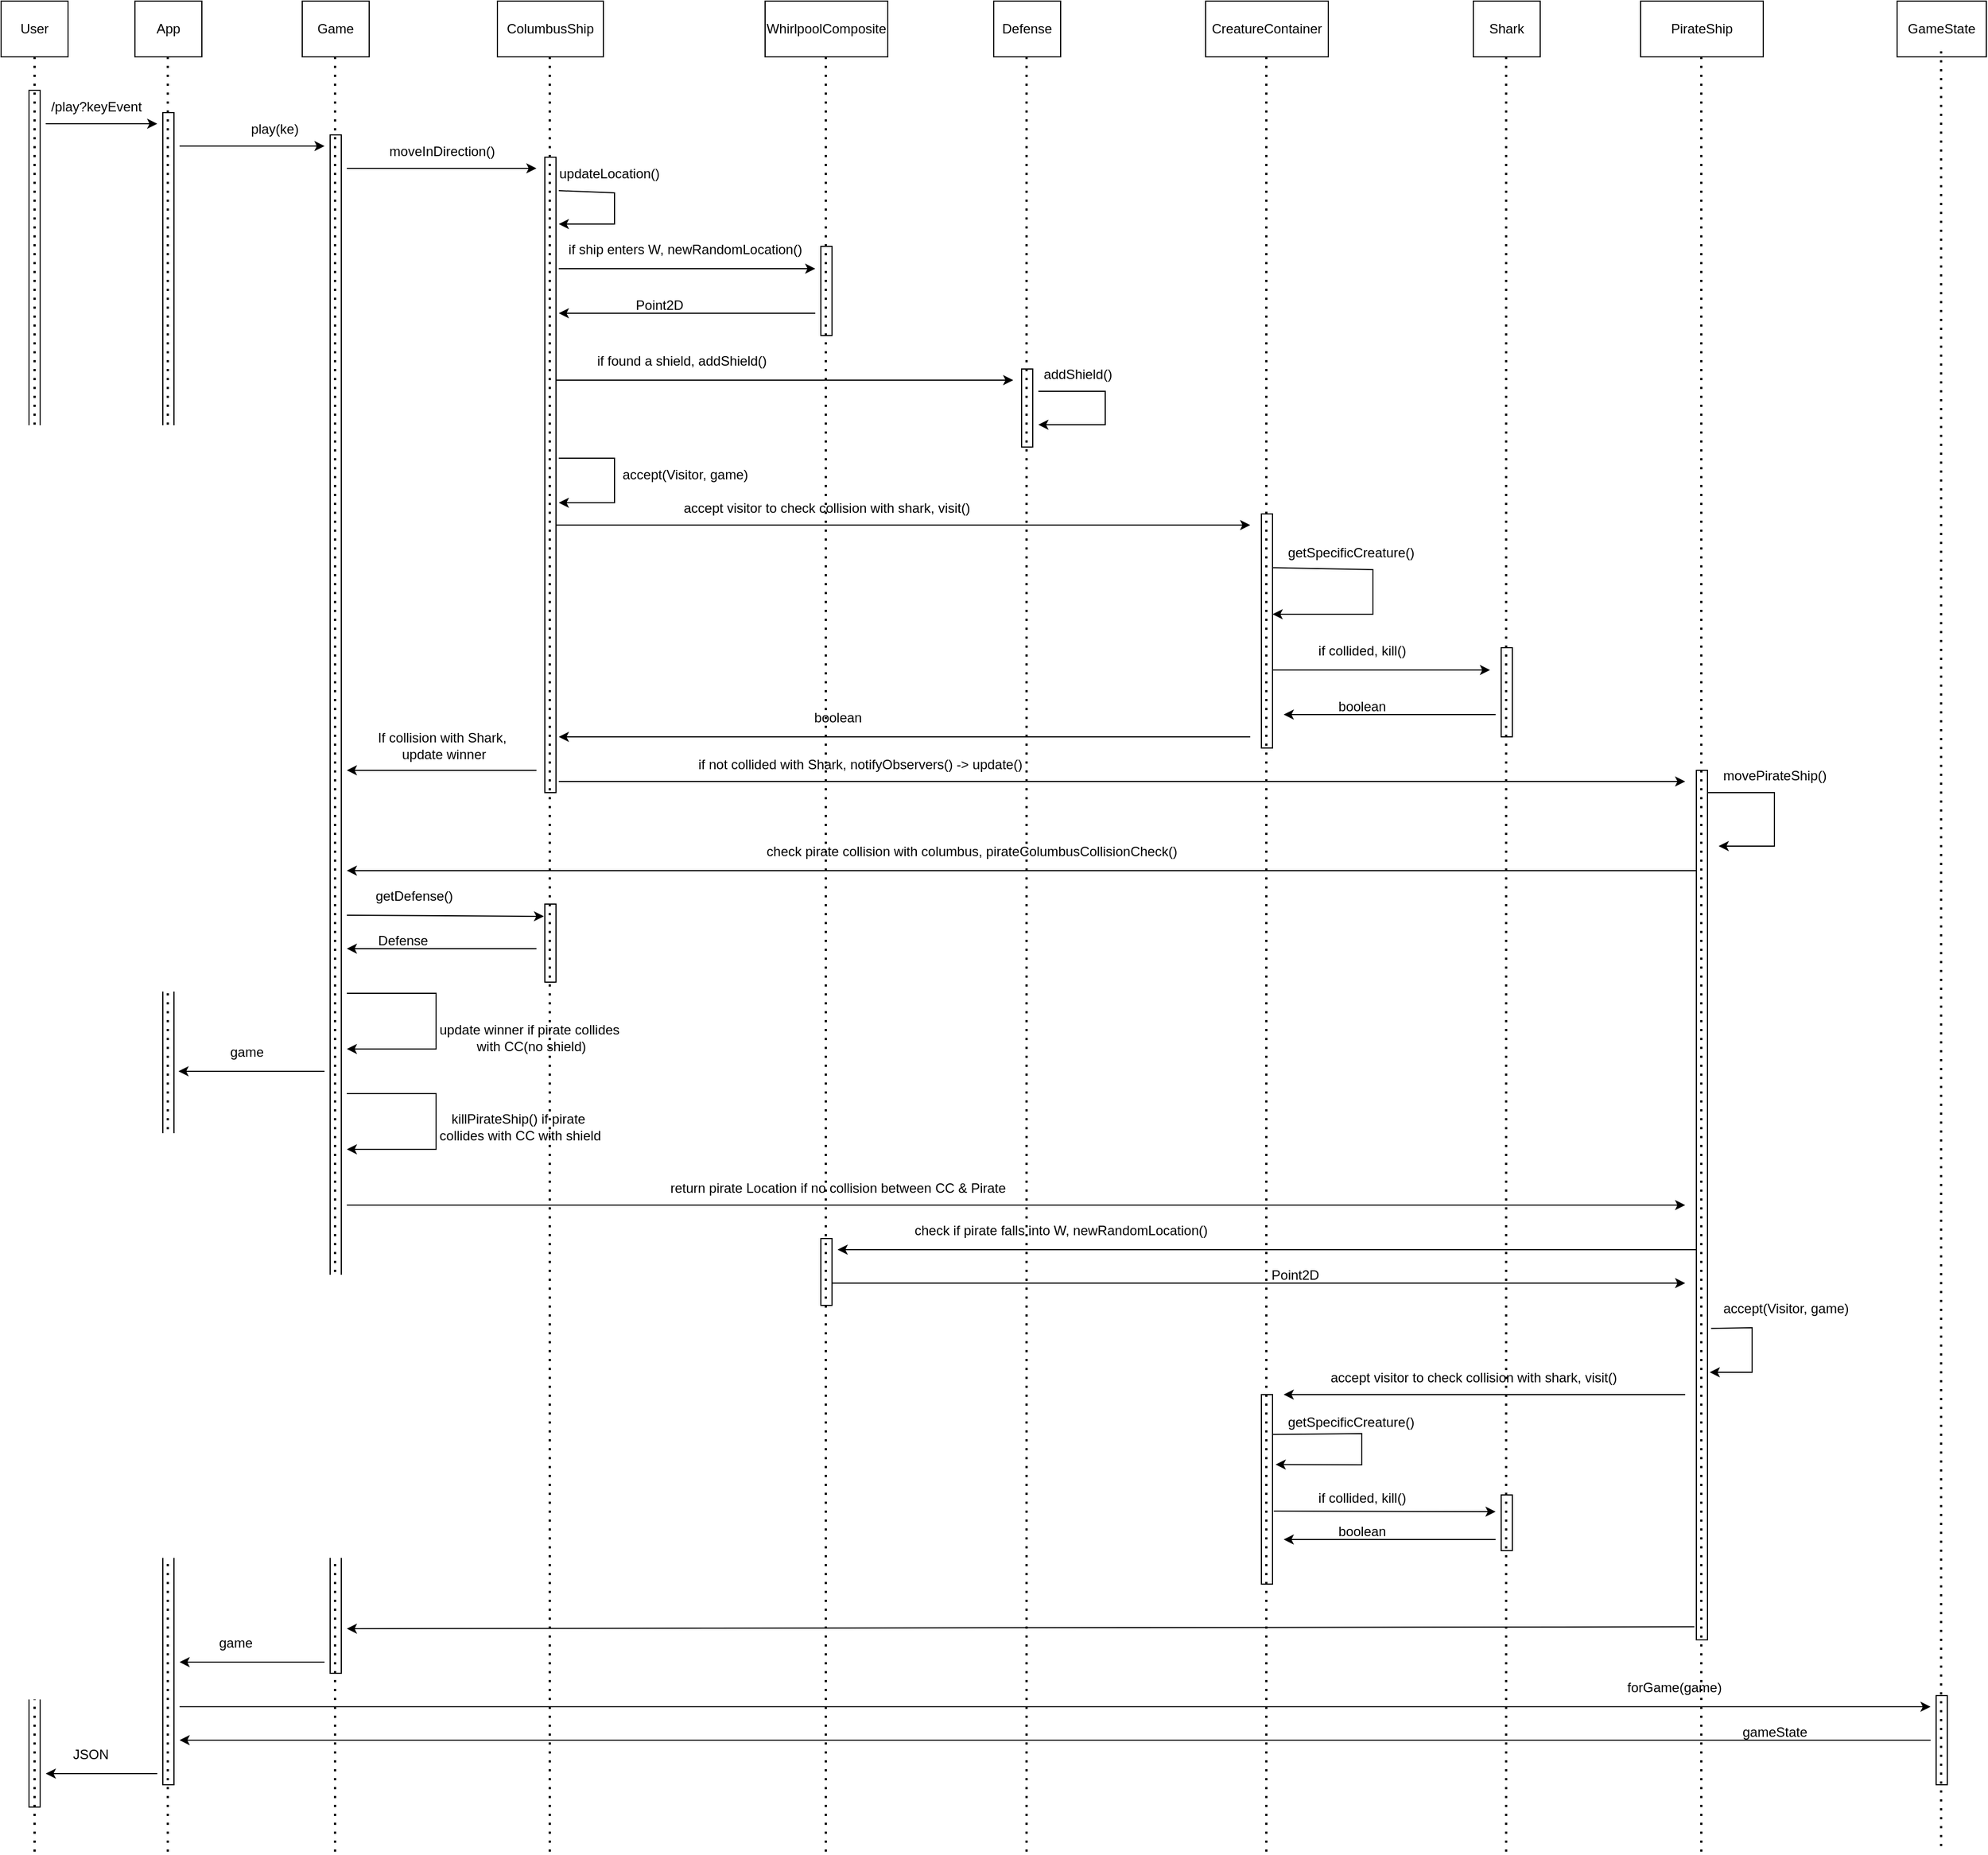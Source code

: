 <mxfile version="26.2.15">
  <diagram name="Page-1" id="EFFMf7o6BYHwNJs1m0tW">
    <mxGraphModel dx="1713" dy="1178" grid="1" gridSize="10" guides="1" tooltips="1" connect="1" arrows="1" fold="1" page="1" pageScale="1" pageWidth="850" pageHeight="1100" math="0" shadow="0">
      <root>
        <mxCell id="0" />
        <mxCell id="1" parent="0" />
        <mxCell id="rdj0ItbVaOH1j8f1-xAn-1" value="User" style="rounded=0;whiteSpace=wrap;html=1;" parent="1" vertex="1">
          <mxGeometry x="10" y="50" width="60" height="50" as="geometry" />
        </mxCell>
        <mxCell id="rdj0ItbVaOH1j8f1-xAn-6" value="Defense" style="rounded=0;whiteSpace=wrap;html=1;" parent="1" vertex="1">
          <mxGeometry x="900" y="50" width="60" height="50" as="geometry" />
        </mxCell>
        <mxCell id="rdj0ItbVaOH1j8f1-xAn-7" value="Game" style="rounded=0;whiteSpace=wrap;html=1;" parent="1" vertex="1">
          <mxGeometry x="280" y="50" width="60" height="50" as="geometry" />
        </mxCell>
        <mxCell id="rdj0ItbVaOH1j8f1-xAn-8" value="ColumbusShip" style="rounded=0;whiteSpace=wrap;html=1;" parent="1" vertex="1">
          <mxGeometry x="455" y="50" width="95" height="50" as="geometry" />
        </mxCell>
        <mxCell id="rdj0ItbVaOH1j8f1-xAn-9" value="App" style="rounded=0;whiteSpace=wrap;html=1;" parent="1" vertex="1">
          <mxGeometry x="130" y="50" width="60" height="50" as="geometry" />
        </mxCell>
        <mxCell id="rdj0ItbVaOH1j8f1-xAn-12" value="" style="rounded=0;whiteSpace=wrap;html=1;" parent="1" vertex="1">
          <mxGeometry x="35" y="130" width="10" height="1540" as="geometry" />
        </mxCell>
        <mxCell id="rdj0ItbVaOH1j8f1-xAn-13" value="" style="rounded=0;whiteSpace=wrap;html=1;" parent="1" vertex="1">
          <mxGeometry x="155" y="150" width="10" height="1500" as="geometry" />
        </mxCell>
        <mxCell id="rdj0ItbVaOH1j8f1-xAn-14" value="" style="endArrow=classic;html=1;rounded=0;" parent="1" edge="1">
          <mxGeometry width="50" height="50" relative="1" as="geometry">
            <mxPoint x="50" y="160" as="sourcePoint" />
            <mxPoint x="150" y="160" as="targetPoint" />
          </mxGeometry>
        </mxCell>
        <mxCell id="rdj0ItbVaOH1j8f1-xAn-15" value="/play?keyEvent" style="text;html=1;align=center;verticalAlign=middle;resizable=0;points=[];autosize=1;strokeColor=none;fillColor=none;" parent="1" vertex="1">
          <mxGeometry x="45" y="130" width="100" height="30" as="geometry" />
        </mxCell>
        <mxCell id="rdj0ItbVaOH1j8f1-xAn-16" value="" style="rounded=0;whiteSpace=wrap;html=1;" parent="1" vertex="1">
          <mxGeometry x="305" y="170" width="10" height="1380" as="geometry" />
        </mxCell>
        <mxCell id="rdj0ItbVaOH1j8f1-xAn-17" value="" style="endArrow=classic;html=1;rounded=0;" parent="1" edge="1">
          <mxGeometry width="50" height="50" relative="1" as="geometry">
            <mxPoint x="170" y="180" as="sourcePoint" />
            <mxPoint x="300" y="180" as="targetPoint" />
          </mxGeometry>
        </mxCell>
        <mxCell id="rdj0ItbVaOH1j8f1-xAn-18" value="play(ke)" style="text;html=1;align=center;verticalAlign=middle;resizable=0;points=[];autosize=1;strokeColor=none;fillColor=none;" parent="1" vertex="1">
          <mxGeometry x="220" y="150" width="70" height="30" as="geometry" />
        </mxCell>
        <mxCell id="rdj0ItbVaOH1j8f1-xAn-19" value="" style="rounded=0;whiteSpace=wrap;html=1;" parent="1" vertex="1">
          <mxGeometry x="497.5" y="190" width="10" height="570" as="geometry" />
        </mxCell>
        <mxCell id="rdj0ItbVaOH1j8f1-xAn-20" value="" style="endArrow=classic;html=1;rounded=0;" parent="1" edge="1">
          <mxGeometry width="50" height="50" relative="1" as="geometry">
            <mxPoint x="320" y="200" as="sourcePoint" />
            <mxPoint x="490" y="200" as="targetPoint" />
          </mxGeometry>
        </mxCell>
        <mxCell id="rdj0ItbVaOH1j8f1-xAn-21" value="moveInDirection()" style="text;html=1;align=center;verticalAlign=middle;resizable=0;points=[];autosize=1;strokeColor=none;fillColor=none;" parent="1" vertex="1">
          <mxGeometry x="345" y="170" width="120" height="30" as="geometry" />
        </mxCell>
        <mxCell id="rdj0ItbVaOH1j8f1-xAn-22" value="" style="endArrow=classic;html=1;rounded=0;exitX=0.091;exitY=1;exitDx=0;exitDy=0;exitPerimeter=0;" parent="1" source="rdj0ItbVaOH1j8f1-xAn-23" edge="1">
          <mxGeometry width="50" height="50" relative="1" as="geometry">
            <mxPoint x="330" y="210" as="sourcePoint" />
            <mxPoint x="510" y="250" as="targetPoint" />
            <Array as="points">
              <mxPoint x="560" y="222" />
              <mxPoint x="560" y="250" />
            </Array>
          </mxGeometry>
        </mxCell>
        <mxCell id="rdj0ItbVaOH1j8f1-xAn-23" value="updateLocation()" style="text;html=1;align=center;verticalAlign=middle;resizable=0;points=[];autosize=1;strokeColor=none;fillColor=none;" parent="1" vertex="1">
          <mxGeometry x="500" y="190" width="110" height="30" as="geometry" />
        </mxCell>
        <mxCell id="rdj0ItbVaOH1j8f1-xAn-24" value="WhirlpoolComposite" style="rounded=0;whiteSpace=wrap;html=1;" parent="1" vertex="1">
          <mxGeometry x="695" y="50" width="110" height="50" as="geometry" />
        </mxCell>
        <mxCell id="rdj0ItbVaOH1j8f1-xAn-25" value="" style="rounded=0;whiteSpace=wrap;html=1;" parent="1" vertex="1">
          <mxGeometry x="745" y="270" width="10" height="80" as="geometry" />
        </mxCell>
        <mxCell id="rdj0ItbVaOH1j8f1-xAn-26" value="" style="endArrow=classic;html=1;rounded=0;" parent="1" edge="1">
          <mxGeometry width="50" height="50" relative="1" as="geometry">
            <mxPoint x="510" y="290" as="sourcePoint" />
            <mxPoint x="740" y="290" as="targetPoint" />
          </mxGeometry>
        </mxCell>
        <mxCell id="rdj0ItbVaOH1j8f1-xAn-27" value="if ship enters W, newRandomLocation()" style="text;html=1;align=center;verticalAlign=middle;resizable=0;points=[];autosize=1;strokeColor=none;fillColor=none;" parent="1" vertex="1">
          <mxGeometry x="507.5" y="258" width="230" height="30" as="geometry" />
        </mxCell>
        <mxCell id="rdj0ItbVaOH1j8f1-xAn-28" value="" style="endArrow=classic;html=1;rounded=0;" parent="1" edge="1">
          <mxGeometry width="50" height="50" relative="1" as="geometry">
            <mxPoint x="740" y="330" as="sourcePoint" />
            <mxPoint x="510" y="330" as="targetPoint" />
          </mxGeometry>
        </mxCell>
        <mxCell id="rdj0ItbVaOH1j8f1-xAn-29" value="Point2D" style="text;html=1;align=center;verticalAlign=middle;resizable=0;points=[];autosize=1;strokeColor=none;fillColor=none;" parent="1" vertex="1">
          <mxGeometry x="565" y="308" width="70" height="30" as="geometry" />
        </mxCell>
        <mxCell id="rdj0ItbVaOH1j8f1-xAn-30" value="" style="rounded=0;whiteSpace=wrap;html=1;" parent="1" vertex="1">
          <mxGeometry x="925" y="380" width="10" height="70" as="geometry" />
        </mxCell>
        <mxCell id="rdj0ItbVaOH1j8f1-xAn-31" value="" style="endArrow=classic;html=1;rounded=0;" parent="1" edge="1">
          <mxGeometry width="50" height="50" relative="1" as="geometry">
            <mxPoint x="507.5" y="390" as="sourcePoint" />
            <mxPoint x="917.5" y="390" as="targetPoint" />
          </mxGeometry>
        </mxCell>
        <mxCell id="rdj0ItbVaOH1j8f1-xAn-32" value="if found a shield, addShield()" style="text;html=1;align=center;verticalAlign=middle;resizable=0;points=[];autosize=1;strokeColor=none;fillColor=none;" parent="1" vertex="1">
          <mxGeometry x="530" y="358" width="180" height="30" as="geometry" />
        </mxCell>
        <mxCell id="rdj0ItbVaOH1j8f1-xAn-34" value="" style="endArrow=classic;html=1;rounded=0;" parent="1" edge="1">
          <mxGeometry width="50" height="50" relative="1" as="geometry">
            <mxPoint x="940" y="400" as="sourcePoint" />
            <mxPoint x="940" y="430" as="targetPoint" />
            <Array as="points">
              <mxPoint x="1000" y="400" />
              <mxPoint x="1000" y="430" />
            </Array>
          </mxGeometry>
        </mxCell>
        <mxCell id="rdj0ItbVaOH1j8f1-xAn-35" value="addShield()" style="text;html=1;align=center;verticalAlign=middle;resizable=0;points=[];autosize=1;strokeColor=none;fillColor=none;" parent="1" vertex="1">
          <mxGeometry x="935" y="370" width="80" height="30" as="geometry" />
        </mxCell>
        <mxCell id="rdj0ItbVaOH1j8f1-xAn-36" value="" style="endArrow=classic;html=1;rounded=0;exitX=-0.009;exitY=0.94;exitDx=0;exitDy=0;exitPerimeter=0;" parent="1" source="rdj0ItbVaOH1j8f1-xAn-44" edge="1">
          <mxGeometry width="50" height="50" relative="1" as="geometry">
            <mxPoint x="1160" y="560" as="sourcePoint" />
            <mxPoint x="1150" y="600" as="targetPoint" />
            <Array as="points">
              <mxPoint x="1240" y="560" />
              <mxPoint x="1240" y="600" />
            </Array>
          </mxGeometry>
        </mxCell>
        <mxCell id="rdj0ItbVaOH1j8f1-xAn-37" value="CreatureContainer" style="rounded=0;whiteSpace=wrap;html=1;" parent="1" vertex="1">
          <mxGeometry x="1090" y="50" width="110" height="50" as="geometry" />
        </mxCell>
        <mxCell id="rdj0ItbVaOH1j8f1-xAn-38" value="" style="rounded=0;whiteSpace=wrap;html=1;" parent="1" vertex="1">
          <mxGeometry x="1140" y="510" width="10" height="210" as="geometry" />
        </mxCell>
        <mxCell id="rdj0ItbVaOH1j8f1-xAn-39" value="" style="endArrow=classic;html=1;rounded=0;" parent="1" edge="1">
          <mxGeometry width="50" height="50" relative="1" as="geometry">
            <mxPoint x="507.5" y="520" as="sourcePoint" />
            <mxPoint x="1130" y="520" as="targetPoint" />
          </mxGeometry>
        </mxCell>
        <mxCell id="rdj0ItbVaOH1j8f1-xAn-40" value="accept visitor to check collision with shark, visit()" style="text;html=1;align=center;verticalAlign=middle;resizable=0;points=[];autosize=1;strokeColor=none;fillColor=none;" parent="1" vertex="1">
          <mxGeometry x="610" y="490" width="280" height="30" as="geometry" />
        </mxCell>
        <mxCell id="rdj0ItbVaOH1j8f1-xAn-41" value="" style="endArrow=classic;html=1;rounded=0;" parent="1" edge="1">
          <mxGeometry width="50" height="50" relative="1" as="geometry">
            <mxPoint x="510" y="460" as="sourcePoint" />
            <mxPoint x="510" y="500" as="targetPoint" />
            <Array as="points">
              <mxPoint x="560" y="460" />
              <mxPoint x="560" y="500" />
            </Array>
          </mxGeometry>
        </mxCell>
        <mxCell id="rdj0ItbVaOH1j8f1-xAn-42" value="accept(Visitor, game)" style="text;html=1;align=center;verticalAlign=middle;resizable=0;points=[];autosize=1;strokeColor=none;fillColor=none;" parent="1" vertex="1">
          <mxGeometry x="552.5" y="460" width="140" height="30" as="geometry" />
        </mxCell>
        <mxCell id="rdj0ItbVaOH1j8f1-xAn-44" value="getSpecificCreature()" style="text;html=1;align=center;verticalAlign=middle;resizable=0;points=[];autosize=1;strokeColor=none;fillColor=none;" parent="1" vertex="1">
          <mxGeometry x="1150" y="530" width="140" height="30" as="geometry" />
        </mxCell>
        <mxCell id="rdj0ItbVaOH1j8f1-xAn-45" value="Shark" style="rounded=0;whiteSpace=wrap;html=1;" parent="1" vertex="1">
          <mxGeometry x="1330" y="50" width="60" height="50" as="geometry" />
        </mxCell>
        <mxCell id="rdj0ItbVaOH1j8f1-xAn-46" value="" style="rounded=0;whiteSpace=wrap;html=1;" parent="1" vertex="1">
          <mxGeometry x="1355" y="630" width="10" height="80" as="geometry" />
        </mxCell>
        <mxCell id="rdj0ItbVaOH1j8f1-xAn-47" value="" style="endArrow=classic;html=1;rounded=0;" parent="1" edge="1">
          <mxGeometry width="50" height="50" relative="1" as="geometry">
            <mxPoint x="1150" y="650" as="sourcePoint" />
            <mxPoint x="1345" y="650" as="targetPoint" />
          </mxGeometry>
        </mxCell>
        <mxCell id="rdj0ItbVaOH1j8f1-xAn-48" value="if collided, kill()" style="text;html=1;align=center;verticalAlign=middle;resizable=0;points=[];autosize=1;strokeColor=none;fillColor=none;" parent="1" vertex="1">
          <mxGeometry x="1180" y="618" width="100" height="30" as="geometry" />
        </mxCell>
        <mxCell id="rdj0ItbVaOH1j8f1-xAn-49" value="" style="endArrow=classic;html=1;rounded=0;" parent="1" edge="1">
          <mxGeometry width="50" height="50" relative="1" as="geometry">
            <mxPoint x="1350" y="690" as="sourcePoint" />
            <mxPoint x="1160" y="690" as="targetPoint" />
          </mxGeometry>
        </mxCell>
        <mxCell id="rdj0ItbVaOH1j8f1-xAn-50" value="boolean" style="text;html=1;align=center;verticalAlign=middle;resizable=0;points=[];autosize=1;strokeColor=none;fillColor=none;" parent="1" vertex="1">
          <mxGeometry x="1195" y="668" width="70" height="30" as="geometry" />
        </mxCell>
        <mxCell id="rdj0ItbVaOH1j8f1-xAn-51" value="" style="endArrow=classic;html=1;rounded=0;" parent="1" edge="1">
          <mxGeometry width="50" height="50" relative="1" as="geometry">
            <mxPoint x="1130" y="710" as="sourcePoint" />
            <mxPoint x="510" y="710" as="targetPoint" />
          </mxGeometry>
        </mxCell>
        <mxCell id="rdj0ItbVaOH1j8f1-xAn-52" value="boolean" style="text;html=1;align=center;verticalAlign=middle;resizable=0;points=[];autosize=1;strokeColor=none;fillColor=none;" parent="1" vertex="1">
          <mxGeometry x="725" y="678" width="70" height="30" as="geometry" />
        </mxCell>
        <mxCell id="rdj0ItbVaOH1j8f1-xAn-53" value="" style="endArrow=classic;html=1;rounded=0;" parent="1" edge="1">
          <mxGeometry width="50" height="50" relative="1" as="geometry">
            <mxPoint x="490" y="740" as="sourcePoint" />
            <mxPoint x="320" y="740" as="targetPoint" />
          </mxGeometry>
        </mxCell>
        <mxCell id="rdj0ItbVaOH1j8f1-xAn-54" value="If collision with Shark,&lt;div&gt;&amp;nbsp;update winner&lt;/div&gt;" style="text;html=1;align=center;verticalAlign=middle;resizable=0;points=[];autosize=1;strokeColor=none;fillColor=none;" parent="1" vertex="1">
          <mxGeometry x="335" y="698" width="140" height="40" as="geometry" />
        </mxCell>
        <mxCell id="rdj0ItbVaOH1j8f1-xAn-55" value="PirateShip" style="rounded=0;whiteSpace=wrap;html=1;" parent="1" vertex="1">
          <mxGeometry x="1480" y="50" width="110" height="50" as="geometry" />
        </mxCell>
        <mxCell id="rdj0ItbVaOH1j8f1-xAn-56" value="" style="rounded=0;whiteSpace=wrap;html=1;" parent="1" vertex="1">
          <mxGeometry x="1530" y="740" width="10" height="780" as="geometry" />
        </mxCell>
        <mxCell id="rdj0ItbVaOH1j8f1-xAn-57" value="" style="endArrow=classic;html=1;rounded=0;" parent="1" edge="1">
          <mxGeometry width="50" height="50" relative="1" as="geometry">
            <mxPoint x="510" y="750" as="sourcePoint" />
            <mxPoint x="1520" y="750" as="targetPoint" />
          </mxGeometry>
        </mxCell>
        <mxCell id="rdj0ItbVaOH1j8f1-xAn-58" value="if not collided with Shark, notifyObservers() -&amp;gt; update()" style="text;html=1;align=center;verticalAlign=middle;resizable=0;points=[];autosize=1;strokeColor=none;fillColor=none;" parent="1" vertex="1">
          <mxGeometry x="625" y="720" width="310" height="30" as="geometry" />
        </mxCell>
        <mxCell id="rdj0ItbVaOH1j8f1-xAn-59" value="" style="endArrow=classic;html=1;rounded=0;" parent="1" edge="1">
          <mxGeometry width="50" height="50" relative="1" as="geometry">
            <mxPoint x="1540" y="760" as="sourcePoint" />
            <mxPoint x="1550" y="808" as="targetPoint" />
            <Array as="points">
              <mxPoint x="1600" y="760" />
              <mxPoint x="1600" y="808" />
            </Array>
          </mxGeometry>
        </mxCell>
        <mxCell id="rdj0ItbVaOH1j8f1-xAn-60" value="movePirateShip()" style="text;html=1;align=center;verticalAlign=middle;resizable=0;points=[];autosize=1;strokeColor=none;fillColor=none;" parent="1" vertex="1">
          <mxGeometry x="1540" y="730" width="120" height="30" as="geometry" />
        </mxCell>
        <mxCell id="rdj0ItbVaOH1j8f1-xAn-61" value="" style="endArrow=classic;html=1;rounded=0;" parent="1" edge="1">
          <mxGeometry width="50" height="50" relative="1" as="geometry">
            <mxPoint x="1530" y="830" as="sourcePoint" />
            <mxPoint x="320" y="830" as="targetPoint" />
          </mxGeometry>
        </mxCell>
        <mxCell id="rdj0ItbVaOH1j8f1-xAn-62" value="check pirate collision with columbus, pirateColumbusCollisionCheck()" style="text;html=1;align=center;verticalAlign=middle;resizable=0;points=[];autosize=1;strokeColor=none;fillColor=none;" parent="1" vertex="1">
          <mxGeometry x="685" y="798" width="390" height="30" as="geometry" />
        </mxCell>
        <mxCell id="rdj0ItbVaOH1j8f1-xAn-63" value="" style="rounded=0;whiteSpace=wrap;html=1;" parent="1" vertex="1">
          <mxGeometry x="497.5" y="860" width="10" height="70" as="geometry" />
        </mxCell>
        <mxCell id="rdj0ItbVaOH1j8f1-xAn-64" value="" style="endArrow=classic;html=1;rounded=0;entryX=-0.07;entryY=0.157;entryDx=0;entryDy=0;entryPerimeter=0;" parent="1" target="rdj0ItbVaOH1j8f1-xAn-63" edge="1">
          <mxGeometry width="50" height="50" relative="1" as="geometry">
            <mxPoint x="320" y="870" as="sourcePoint" />
            <mxPoint x="370" y="860" as="targetPoint" />
          </mxGeometry>
        </mxCell>
        <mxCell id="rdj0ItbVaOH1j8f1-xAn-65" value="getDefense()" style="text;html=1;align=center;verticalAlign=middle;resizable=0;points=[];autosize=1;strokeColor=none;fillColor=none;" parent="1" vertex="1">
          <mxGeometry x="335" y="838" width="90" height="30" as="geometry" />
        </mxCell>
        <mxCell id="rdj0ItbVaOH1j8f1-xAn-66" value="" style="endArrow=classic;html=1;rounded=0;" parent="1" edge="1">
          <mxGeometry width="50" height="50" relative="1" as="geometry">
            <mxPoint x="490" y="900" as="sourcePoint" />
            <mxPoint x="320" y="900" as="targetPoint" />
          </mxGeometry>
        </mxCell>
        <mxCell id="rdj0ItbVaOH1j8f1-xAn-67" value="Defense" style="text;html=1;align=center;verticalAlign=middle;resizable=0;points=[];autosize=1;strokeColor=none;fillColor=none;" parent="1" vertex="1">
          <mxGeometry x="335" y="878" width="70" height="30" as="geometry" />
        </mxCell>
        <mxCell id="rdj0ItbVaOH1j8f1-xAn-68" value="" style="endArrow=classic;html=1;rounded=0;" parent="1" edge="1">
          <mxGeometry width="50" height="50" relative="1" as="geometry">
            <mxPoint x="320" y="940" as="sourcePoint" />
            <mxPoint x="320" y="990" as="targetPoint" />
            <Array as="points">
              <mxPoint x="400" y="940" />
              <mxPoint x="400" y="990" />
            </Array>
          </mxGeometry>
        </mxCell>
        <mxCell id="rdj0ItbVaOH1j8f1-xAn-69" value="update winner if pirate collides&amp;nbsp;&lt;div&gt;with CC(no shield)&lt;/div&gt;" style="text;html=1;align=center;verticalAlign=middle;resizable=0;points=[];autosize=1;strokeColor=none;fillColor=none;" parent="1" vertex="1">
          <mxGeometry x="390" y="960" width="190" height="40" as="geometry" />
        </mxCell>
        <mxCell id="rdj0ItbVaOH1j8f1-xAn-70" value="" style="endArrow=classic;html=1;rounded=0;" parent="1" edge="1">
          <mxGeometry width="50" height="50" relative="1" as="geometry">
            <mxPoint x="320" y="1030" as="sourcePoint" />
            <mxPoint x="320" y="1080" as="targetPoint" />
            <Array as="points">
              <mxPoint x="400" y="1030" />
              <mxPoint x="400" y="1080" />
            </Array>
          </mxGeometry>
        </mxCell>
        <mxCell id="rdj0ItbVaOH1j8f1-xAn-71" value="killPirateShip() if pirate&amp;nbsp;&lt;div&gt;collides with CC with shield&lt;/div&gt;" style="text;html=1;align=center;verticalAlign=middle;resizable=0;points=[];autosize=1;strokeColor=none;fillColor=none;" parent="1" vertex="1">
          <mxGeometry x="390" y="1040" width="170" height="40" as="geometry" />
        </mxCell>
        <mxCell id="rdj0ItbVaOH1j8f1-xAn-72" value="" style="endArrow=classic;html=1;rounded=0;" parent="1" edge="1">
          <mxGeometry width="50" height="50" relative="1" as="geometry">
            <mxPoint x="320" y="1130" as="sourcePoint" />
            <mxPoint x="1520" y="1130" as="targetPoint" />
          </mxGeometry>
        </mxCell>
        <mxCell id="rdj0ItbVaOH1j8f1-xAn-73" value="return pirate Location if no collision between CC &amp;amp; Pirate" style="text;html=1;align=center;verticalAlign=middle;resizable=0;points=[];autosize=1;strokeColor=none;fillColor=none;" parent="1" vertex="1">
          <mxGeometry x="600" y="1100" width="320" height="30" as="geometry" />
        </mxCell>
        <mxCell id="rdj0ItbVaOH1j8f1-xAn-74" value="" style="rounded=0;whiteSpace=wrap;html=1;" parent="1" vertex="1">
          <mxGeometry x="745" y="1160" width="10" height="60" as="geometry" />
        </mxCell>
        <mxCell id="rdj0ItbVaOH1j8f1-xAn-75" value="" style="endArrow=classic;html=1;rounded=0;" parent="1" edge="1">
          <mxGeometry width="50" height="50" relative="1" as="geometry">
            <mxPoint x="1530" y="1170" as="sourcePoint" />
            <mxPoint x="760" y="1170" as="targetPoint" />
          </mxGeometry>
        </mxCell>
        <mxCell id="rdj0ItbVaOH1j8f1-xAn-76" value="check if pirate falls into W, newRandomLocation()" style="text;html=1;align=center;verticalAlign=middle;resizable=0;points=[];autosize=1;strokeColor=none;fillColor=none;" parent="1" vertex="1">
          <mxGeometry x="815" y="1138" width="290" height="30" as="geometry" />
        </mxCell>
        <mxCell id="rdj0ItbVaOH1j8f1-xAn-79" value="" style="endArrow=classic;html=1;rounded=0;" parent="1" edge="1">
          <mxGeometry width="50" height="50" relative="1" as="geometry">
            <mxPoint x="755" y="1200" as="sourcePoint" />
            <mxPoint x="1520" y="1200" as="targetPoint" />
          </mxGeometry>
        </mxCell>
        <mxCell id="rdj0ItbVaOH1j8f1-xAn-80" value="Point2D" style="text;html=1;align=center;verticalAlign=middle;resizable=0;points=[];autosize=1;strokeColor=none;fillColor=none;" parent="1" vertex="1">
          <mxGeometry x="1135" y="1178" width="70" height="30" as="geometry" />
        </mxCell>
        <mxCell id="rdj0ItbVaOH1j8f1-xAn-81" value="" style="rounded=0;whiteSpace=wrap;html=1;" parent="1" vertex="1">
          <mxGeometry x="1140" y="1300" width="10" height="170" as="geometry" />
        </mxCell>
        <mxCell id="rdj0ItbVaOH1j8f1-xAn-84" value="accept(Visitor, game)" style="text;html=1;align=center;verticalAlign=middle;resizable=0;points=[];autosize=1;strokeColor=none;fillColor=none;" parent="1" vertex="1">
          <mxGeometry x="1540" y="1208" width="140" height="30" as="geometry" />
        </mxCell>
        <mxCell id="rdj0ItbVaOH1j8f1-xAn-85" value="" style="endArrow=classic;html=1;rounded=0;exitX=0.023;exitY=1.087;exitDx=0;exitDy=0;exitPerimeter=0;" parent="1" source="rdj0ItbVaOH1j8f1-xAn-84" edge="1">
          <mxGeometry width="50" height="50" relative="1" as="geometry">
            <mxPoint x="1540" y="1280" as="sourcePoint" />
            <mxPoint x="1542" y="1280" as="targetPoint" />
            <Array as="points">
              <mxPoint x="1580" y="1240" />
              <mxPoint x="1580" y="1280" />
            </Array>
          </mxGeometry>
        </mxCell>
        <mxCell id="rdj0ItbVaOH1j8f1-xAn-86" value="" style="endArrow=classic;html=1;rounded=0;" parent="1" edge="1">
          <mxGeometry width="50" height="50" relative="1" as="geometry">
            <mxPoint x="1520" y="1300" as="sourcePoint" />
            <mxPoint x="1160" y="1300" as="targetPoint" />
          </mxGeometry>
        </mxCell>
        <mxCell id="rdj0ItbVaOH1j8f1-xAn-87" value="accept visitor to check collision with shark, visit()" style="text;html=1;align=center;verticalAlign=middle;resizable=0;points=[];autosize=1;strokeColor=none;fillColor=none;" parent="1" vertex="1">
          <mxGeometry x="1190" y="1270" width="280" height="30" as="geometry" />
        </mxCell>
        <mxCell id="rdj0ItbVaOH1j8f1-xAn-88" value="" style="endArrow=classic;html=1;rounded=0;exitX=0.003;exitY=0.86;exitDx=0;exitDy=0;exitPerimeter=0;entryX=1.28;entryY=0.369;entryDx=0;entryDy=0;entryPerimeter=0;" parent="1" source="rdj0ItbVaOH1j8f1-xAn-89" target="rdj0ItbVaOH1j8f1-xAn-81" edge="1">
          <mxGeometry width="50" height="50" relative="1" as="geometry">
            <mxPoint x="1160" y="1360" as="sourcePoint" />
            <mxPoint x="1360" y="1330" as="targetPoint" />
            <Array as="points">
              <mxPoint x="1230" y="1335" />
              <mxPoint x="1230" y="1363" />
            </Array>
          </mxGeometry>
        </mxCell>
        <mxCell id="rdj0ItbVaOH1j8f1-xAn-89" value="getSpecificCreature()" style="text;html=1;align=center;verticalAlign=middle;resizable=0;points=[];autosize=1;strokeColor=none;fillColor=none;" parent="1" vertex="1">
          <mxGeometry x="1150" y="1310" width="140" height="30" as="geometry" />
        </mxCell>
        <mxCell id="rdj0ItbVaOH1j8f1-xAn-90" value="" style="rounded=0;whiteSpace=wrap;html=1;" parent="1" vertex="1">
          <mxGeometry x="1355" y="1390" width="10" height="50" as="geometry" />
        </mxCell>
        <mxCell id="rdj0ItbVaOH1j8f1-xAn-91" value="" style="endArrow=classic;html=1;rounded=0;exitX=1.12;exitY=0.615;exitDx=0;exitDy=0;exitPerimeter=0;" parent="1" source="rdj0ItbVaOH1j8f1-xAn-81" edge="1">
          <mxGeometry width="50" height="50" relative="1" as="geometry">
            <mxPoint x="1170" y="1440" as="sourcePoint" />
            <mxPoint x="1350" y="1405" as="targetPoint" />
          </mxGeometry>
        </mxCell>
        <mxCell id="rdj0ItbVaOH1j8f1-xAn-92" value="if collided, kill()" style="text;html=1;align=center;verticalAlign=middle;resizable=0;points=[];autosize=1;strokeColor=none;fillColor=none;" parent="1" vertex="1">
          <mxGeometry x="1180" y="1378" width="100" height="30" as="geometry" />
        </mxCell>
        <mxCell id="rdj0ItbVaOH1j8f1-xAn-93" value="" style="endArrow=classic;html=1;rounded=0;" parent="1" edge="1">
          <mxGeometry width="50" height="50" relative="1" as="geometry">
            <mxPoint x="1350" y="1430" as="sourcePoint" />
            <mxPoint x="1160" y="1430" as="targetPoint" />
          </mxGeometry>
        </mxCell>
        <mxCell id="rdj0ItbVaOH1j8f1-xAn-94" value="boolean" style="text;html=1;align=center;verticalAlign=middle;resizable=0;points=[];autosize=1;strokeColor=none;fillColor=none;" parent="1" vertex="1">
          <mxGeometry x="1195" y="1408" width="70" height="30" as="geometry" />
        </mxCell>
        <mxCell id="rdj0ItbVaOH1j8f1-xAn-96" value="" style="endArrow=classic;html=1;rounded=0;exitX=-0.178;exitY=0.985;exitDx=0;exitDy=0;exitPerimeter=0;" parent="1" source="rdj0ItbVaOH1j8f1-xAn-56" edge="1">
          <mxGeometry width="50" height="50" relative="1" as="geometry">
            <mxPoint x="1520" y="1510" as="sourcePoint" />
            <mxPoint x="320" y="1510" as="targetPoint" />
          </mxGeometry>
        </mxCell>
        <mxCell id="rdj0ItbVaOH1j8f1-xAn-97" value="" style="endArrow=classic;html=1;rounded=0;" parent="1" edge="1">
          <mxGeometry width="50" height="50" relative="1" as="geometry">
            <mxPoint x="300" y="1540" as="sourcePoint" />
            <mxPoint x="170" y="1540" as="targetPoint" />
          </mxGeometry>
        </mxCell>
        <mxCell id="rdj0ItbVaOH1j8f1-xAn-98" value="game" style="text;html=1;align=center;verticalAlign=middle;resizable=0;points=[];autosize=1;strokeColor=none;fillColor=none;" parent="1" vertex="1">
          <mxGeometry x="195" y="1508" width="50" height="30" as="geometry" />
        </mxCell>
        <mxCell id="rdj0ItbVaOH1j8f1-xAn-99" value="GameState" style="rounded=0;whiteSpace=wrap;html=1;" parent="1" vertex="1">
          <mxGeometry x="1710" y="50" width="80" height="50" as="geometry" />
        </mxCell>
        <mxCell id="rdj0ItbVaOH1j8f1-xAn-100" value="" style="endArrow=classic;html=1;rounded=0;" parent="1" edge="1">
          <mxGeometry width="50" height="50" relative="1" as="geometry">
            <mxPoint x="170" y="1580" as="sourcePoint" />
            <mxPoint x="1740" y="1580" as="targetPoint" />
          </mxGeometry>
        </mxCell>
        <mxCell id="rdj0ItbVaOH1j8f1-xAn-101" value="" style="rounded=0;whiteSpace=wrap;html=1;" parent="1" vertex="1">
          <mxGeometry x="1745" y="1570" width="10" height="80" as="geometry" />
        </mxCell>
        <mxCell id="rdj0ItbVaOH1j8f1-xAn-102" value="forGame(game)" style="text;html=1;align=center;verticalAlign=middle;resizable=0;points=[];autosize=1;strokeColor=none;fillColor=none;" parent="1" vertex="1">
          <mxGeometry x="1455" y="1548" width="110" height="30" as="geometry" />
        </mxCell>
        <mxCell id="rdj0ItbVaOH1j8f1-xAn-103" value="" style="endArrow=classic;html=1;rounded=0;" parent="1" edge="1">
          <mxGeometry width="50" height="50" relative="1" as="geometry">
            <mxPoint x="1740" y="1610" as="sourcePoint" />
            <mxPoint x="170" y="1610" as="targetPoint" />
          </mxGeometry>
        </mxCell>
        <mxCell id="rdj0ItbVaOH1j8f1-xAn-104" value="gameState" style="text;html=1;align=center;verticalAlign=middle;resizable=0;points=[];autosize=1;strokeColor=none;fillColor=none;" parent="1" vertex="1">
          <mxGeometry x="1560" y="1588" width="80" height="30" as="geometry" />
        </mxCell>
        <mxCell id="rdj0ItbVaOH1j8f1-xAn-105" value="" style="endArrow=classic;html=1;rounded=0;" parent="1" edge="1">
          <mxGeometry width="50" height="50" relative="1" as="geometry">
            <mxPoint x="150" y="1640" as="sourcePoint" />
            <mxPoint x="50" y="1640" as="targetPoint" />
          </mxGeometry>
        </mxCell>
        <mxCell id="rdj0ItbVaOH1j8f1-xAn-106" value="JSON" style="text;html=1;align=center;verticalAlign=middle;resizable=0;points=[];autosize=1;strokeColor=none;fillColor=none;" parent="1" vertex="1">
          <mxGeometry x="60" y="1608" width="60" height="30" as="geometry" />
        </mxCell>
        <mxCell id="rdj0ItbVaOH1j8f1-xAn-107" value="" style="endArrow=none;dashed=1;html=1;dashPattern=1 3;strokeWidth=2;rounded=0;entryX=0.5;entryY=1;entryDx=0;entryDy=0;" parent="1" target="rdj0ItbVaOH1j8f1-xAn-1" edge="1">
          <mxGeometry width="50" height="50" relative="1" as="geometry">
            <mxPoint x="40" y="1710" as="sourcePoint" />
            <mxPoint x="39.44" y="1070" as="targetPoint" />
          </mxGeometry>
        </mxCell>
        <mxCell id="rdj0ItbVaOH1j8f1-xAn-108" value="" style="endArrow=none;dashed=1;html=1;dashPattern=1 3;strokeWidth=2;rounded=0;entryX=0.5;entryY=1;entryDx=0;entryDy=0;" parent="1" edge="1">
          <mxGeometry width="50" height="50" relative="1" as="geometry">
            <mxPoint x="159.44" y="1710" as="sourcePoint" />
            <mxPoint x="159.44" y="100" as="targetPoint" />
          </mxGeometry>
        </mxCell>
        <mxCell id="rdj0ItbVaOH1j8f1-xAn-109" value="" style="endArrow=none;dashed=1;html=1;dashPattern=1 3;strokeWidth=2;rounded=0;entryX=0.5;entryY=1;entryDx=0;entryDy=0;" parent="1" edge="1">
          <mxGeometry width="50" height="50" relative="1" as="geometry">
            <mxPoint x="309.44" y="1710" as="sourcePoint" />
            <mxPoint x="309.44" y="100" as="targetPoint" />
          </mxGeometry>
        </mxCell>
        <mxCell id="rdj0ItbVaOH1j8f1-xAn-110" value="" style="endArrow=none;dashed=1;html=1;dashPattern=1 3;strokeWidth=2;rounded=0;entryX=0.5;entryY=1;entryDx=0;entryDy=0;" parent="1" edge="1">
          <mxGeometry width="50" height="50" relative="1" as="geometry">
            <mxPoint x="501.94" y="1710" as="sourcePoint" />
            <mxPoint x="501.94" y="100" as="targetPoint" />
          </mxGeometry>
        </mxCell>
        <mxCell id="rdj0ItbVaOH1j8f1-xAn-111" value="" style="endArrow=none;dashed=1;html=1;dashPattern=1 3;strokeWidth=2;rounded=0;entryX=0.5;entryY=1;entryDx=0;entryDy=0;" parent="1" edge="1">
          <mxGeometry width="50" height="50" relative="1" as="geometry">
            <mxPoint x="749.44" y="1710" as="sourcePoint" />
            <mxPoint x="749.44" y="100" as="targetPoint" />
          </mxGeometry>
        </mxCell>
        <mxCell id="rdj0ItbVaOH1j8f1-xAn-112" value="" style="endArrow=none;dashed=1;html=1;dashPattern=1 3;strokeWidth=2;rounded=0;entryX=0.5;entryY=1;entryDx=0;entryDy=0;" parent="1" edge="1">
          <mxGeometry width="50" height="50" relative="1" as="geometry">
            <mxPoint x="929.44" y="1710" as="sourcePoint" />
            <mxPoint x="929.44" y="100" as="targetPoint" />
          </mxGeometry>
        </mxCell>
        <mxCell id="rdj0ItbVaOH1j8f1-xAn-113" value="" style="endArrow=none;dashed=1;html=1;dashPattern=1 3;strokeWidth=2;rounded=0;entryX=0.5;entryY=1;entryDx=0;entryDy=0;" parent="1" edge="1">
          <mxGeometry width="50" height="50" relative="1" as="geometry">
            <mxPoint x="1144.44" y="1710" as="sourcePoint" />
            <mxPoint x="1144.44" y="100" as="targetPoint" />
          </mxGeometry>
        </mxCell>
        <mxCell id="rdj0ItbVaOH1j8f1-xAn-114" value="" style="endArrow=none;dashed=1;html=1;dashPattern=1 3;strokeWidth=2;rounded=0;entryX=0.5;entryY=1;entryDx=0;entryDy=0;" parent="1" edge="1">
          <mxGeometry width="50" height="50" relative="1" as="geometry">
            <mxPoint x="1359.44" y="1710" as="sourcePoint" />
            <mxPoint x="1359.44" y="100" as="targetPoint" />
          </mxGeometry>
        </mxCell>
        <mxCell id="rdj0ItbVaOH1j8f1-xAn-115" value="" style="endArrow=none;dashed=1;html=1;dashPattern=1 3;strokeWidth=2;rounded=0;entryX=0.5;entryY=1;entryDx=0;entryDy=0;" parent="1" edge="1">
          <mxGeometry width="50" height="50" relative="1" as="geometry">
            <mxPoint x="1534.44" y="1710" as="sourcePoint" />
            <mxPoint x="1534.44" y="100" as="targetPoint" />
          </mxGeometry>
        </mxCell>
        <mxCell id="rdj0ItbVaOH1j8f1-xAn-116" value="" style="endArrow=none;dashed=1;html=1;dashPattern=1 3;strokeWidth=2;rounded=0;entryX=0.5;entryY=1;entryDx=0;entryDy=0;" parent="1" edge="1">
          <mxGeometry width="50" height="50" relative="1" as="geometry">
            <mxPoint x="1749.44" y="1705" as="sourcePoint" />
            <mxPoint x="1749.44" y="95" as="targetPoint" />
          </mxGeometry>
        </mxCell>
        <mxCell id="7abXneaCiO5RFltlZQpX-3" value="" style="endArrow=classic;html=1;rounded=0;" edge="1" parent="1">
          <mxGeometry width="50" height="50" relative="1" as="geometry">
            <mxPoint x="300" y="1010" as="sourcePoint" />
            <mxPoint x="169" y="1010" as="targetPoint" />
          </mxGeometry>
        </mxCell>
        <mxCell id="7abXneaCiO5RFltlZQpX-4" value="game" style="text;html=1;align=center;verticalAlign=middle;resizable=0;points=[];autosize=1;strokeColor=none;fillColor=none;" vertex="1" parent="1">
          <mxGeometry x="205" y="978" width="50" height="30" as="geometry" />
        </mxCell>
      </root>
    </mxGraphModel>
  </diagram>
</mxfile>
